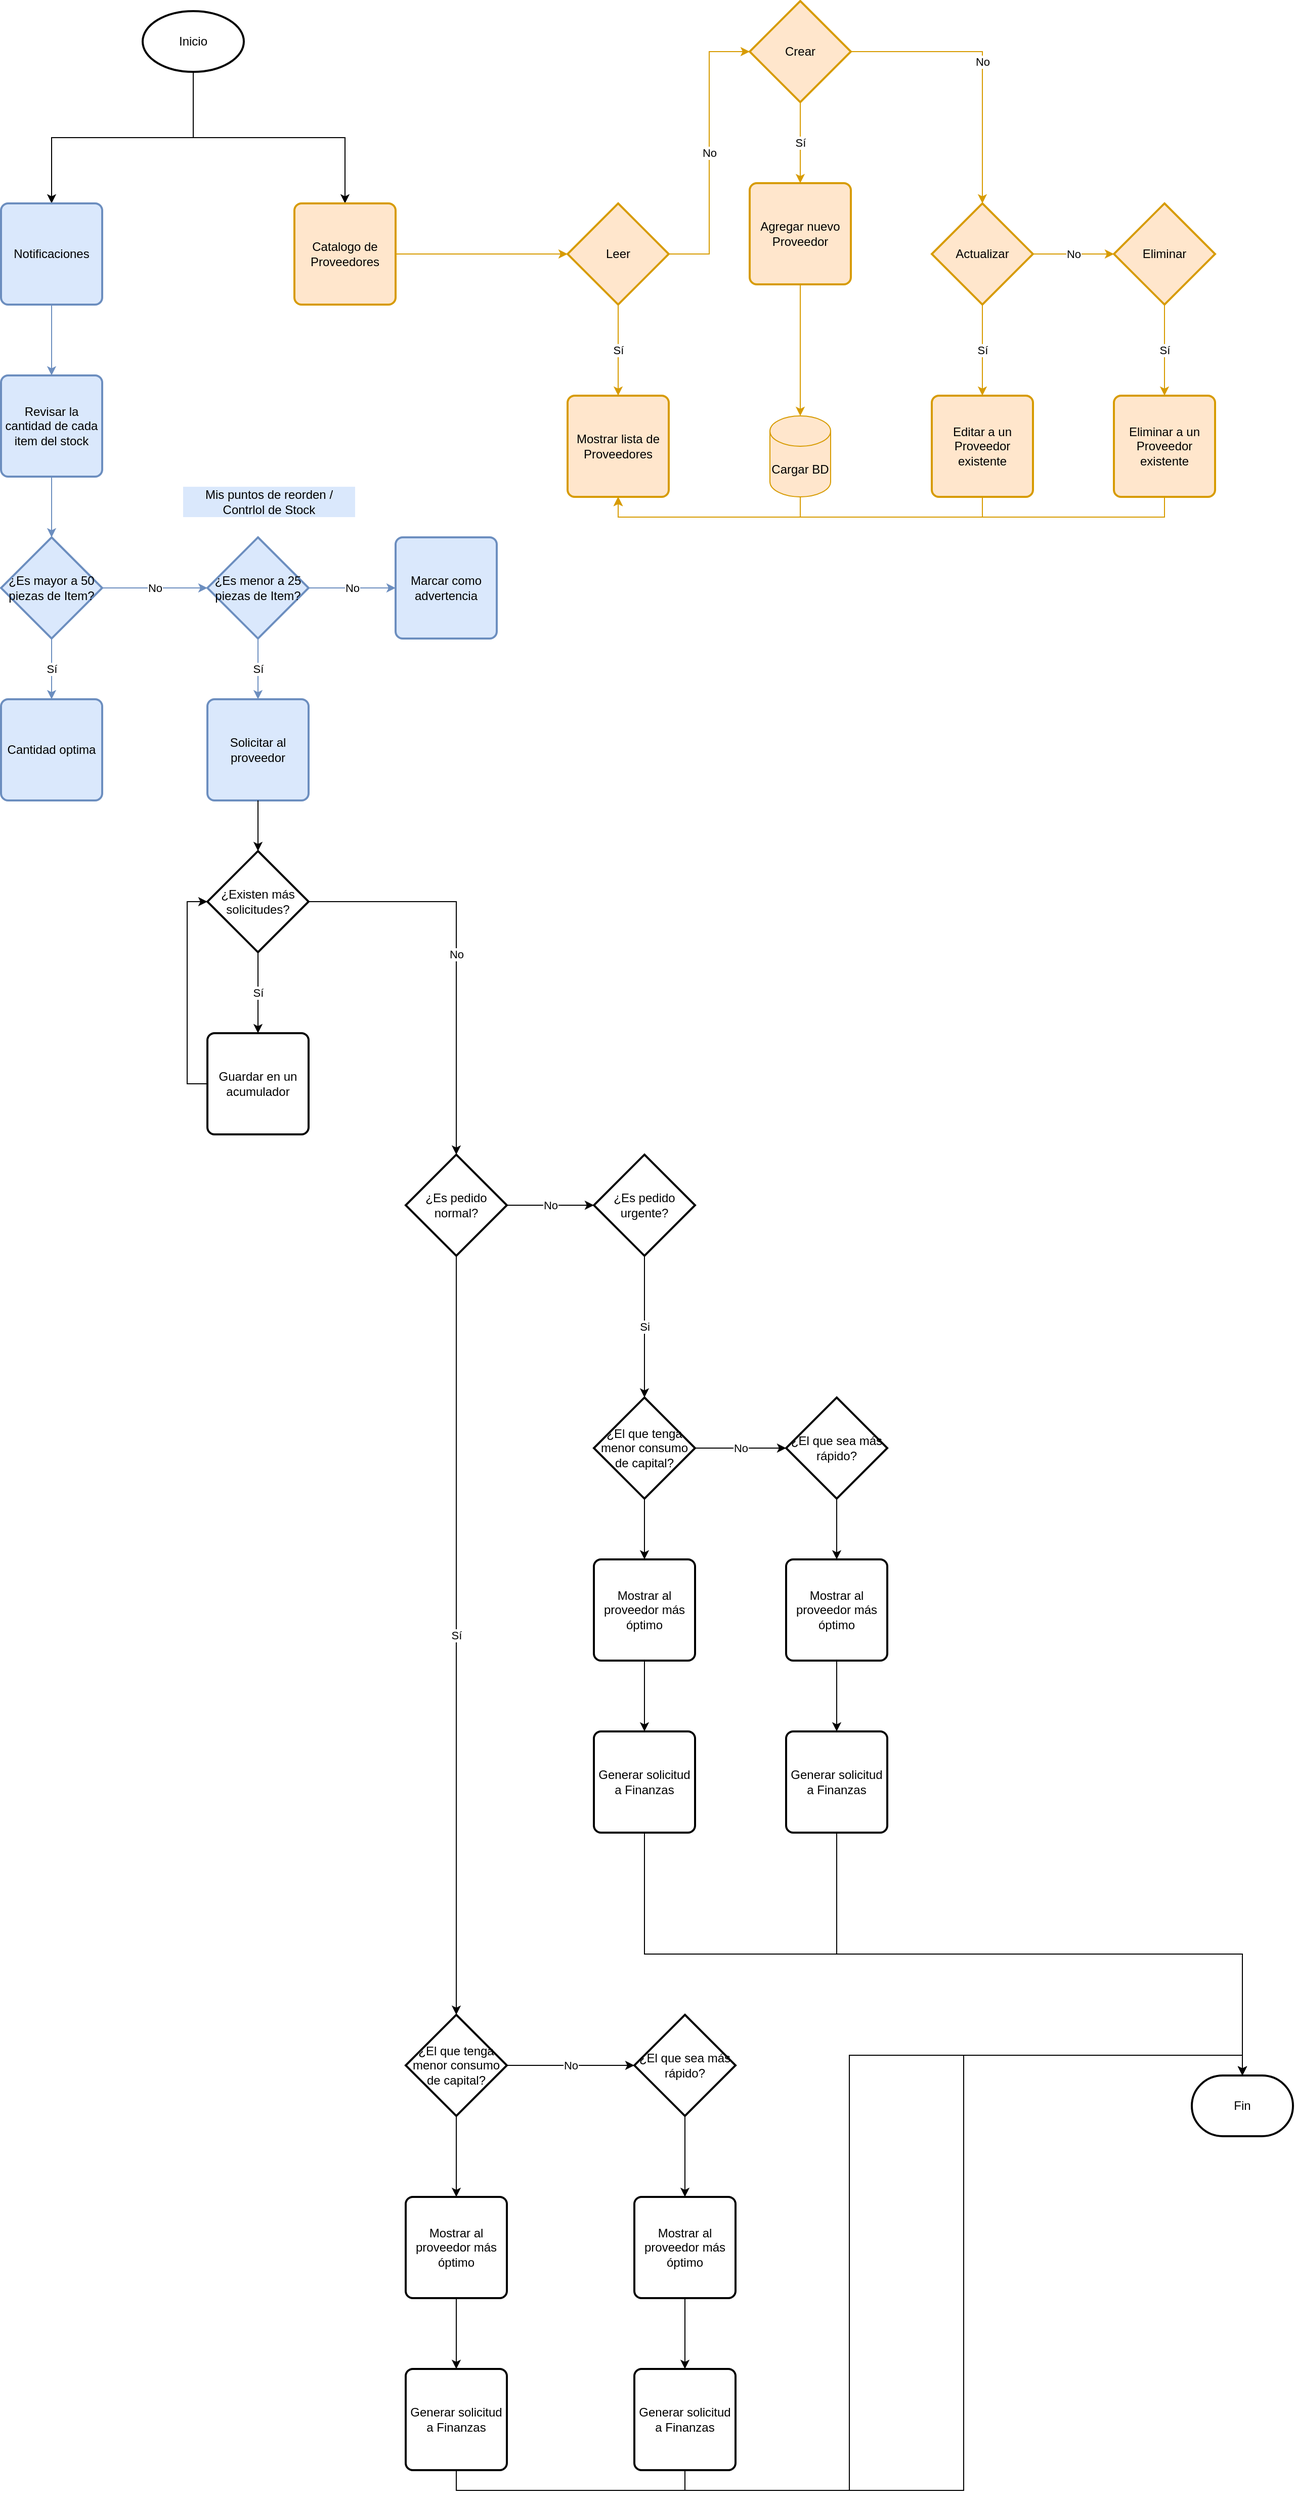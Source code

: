 <mxfile version="27.0.9">
  <diagram name="Página-1" id="Si9PdR-W8FnnPKaAIWtb">
    <mxGraphModel dx="1246" dy="1928" grid="1" gridSize="10" guides="1" tooltips="1" connect="1" arrows="1" fold="1" page="1" pageScale="1" pageWidth="827" pageHeight="1169" math="0" shadow="0">
      <root>
        <mxCell id="0" />
        <mxCell id="1" parent="0" />
        <mxCell id="y1UfGzF3mYjny-DPBC8S-1" value="Revisar la cantidad de cada item del stock" style="rounded=1;whiteSpace=wrap;html=1;absoluteArcSize=1;arcSize=14;strokeWidth=2;fillColor=#dae8fc;strokeColor=#6c8ebf;" parent="1" vertex="1">
          <mxGeometry x="210" y="10" width="100" height="100" as="geometry" />
        </mxCell>
        <mxCell id="y1UfGzF3mYjny-DPBC8S-8" value="Sí" style="edgeStyle=orthogonalEdgeStyle;rounded=0;orthogonalLoop=1;jettySize=auto;html=1;exitX=0.5;exitY=1;exitDx=0;exitDy=0;exitPerimeter=0;entryX=0.5;entryY=0;entryDx=0;entryDy=0;fillColor=#dae8fc;strokeColor=#6c8ebf;" parent="1" source="y1UfGzF3mYjny-DPBC8S-2" target="y1UfGzF3mYjny-DPBC8S-3" edge="1">
          <mxGeometry relative="1" as="geometry" />
        </mxCell>
        <mxCell id="y1UfGzF3mYjny-DPBC8S-9" value="No" style="edgeStyle=orthogonalEdgeStyle;rounded=0;orthogonalLoop=1;jettySize=auto;html=1;exitX=1;exitY=0.5;exitDx=0;exitDy=0;exitPerimeter=0;fillColor=#dae8fc;strokeColor=#6c8ebf;" parent="1" source="y1UfGzF3mYjny-DPBC8S-2" target="y1UfGzF3mYjny-DPBC8S-4" edge="1">
          <mxGeometry relative="1" as="geometry" />
        </mxCell>
        <mxCell id="y1UfGzF3mYjny-DPBC8S-2" value="¿Es mayor a 50 piezas de Item?" style="strokeWidth=2;html=1;shape=mxgraph.flowchart.decision;whiteSpace=wrap;fillColor=#dae8fc;strokeColor=#6c8ebf;" parent="1" vertex="1">
          <mxGeometry x="210" y="170" width="100" height="100" as="geometry" />
        </mxCell>
        <mxCell id="y1UfGzF3mYjny-DPBC8S-3" value="Cantidad optima" style="rounded=1;whiteSpace=wrap;html=1;absoluteArcSize=1;arcSize=14;strokeWidth=2;fillColor=#dae8fc;strokeColor=#6c8ebf;" parent="1" vertex="1">
          <mxGeometry x="210" y="330" width="100" height="100" as="geometry" />
        </mxCell>
        <mxCell id="y1UfGzF3mYjny-DPBC8S-10" value="Sí" style="edgeStyle=orthogonalEdgeStyle;rounded=0;orthogonalLoop=1;jettySize=auto;html=1;exitX=0.5;exitY=1;exitDx=0;exitDy=0;exitPerimeter=0;fillColor=#dae8fc;strokeColor=#6c8ebf;" parent="1" source="y1UfGzF3mYjny-DPBC8S-4" target="y1UfGzF3mYjny-DPBC8S-5" edge="1">
          <mxGeometry relative="1" as="geometry" />
        </mxCell>
        <mxCell id="y1UfGzF3mYjny-DPBC8S-11" value="No" style="edgeStyle=orthogonalEdgeStyle;rounded=0;orthogonalLoop=1;jettySize=auto;html=1;exitX=1;exitY=0.5;exitDx=0;exitDy=0;exitPerimeter=0;fillColor=#dae8fc;strokeColor=#6c8ebf;" parent="1" source="y1UfGzF3mYjny-DPBC8S-4" target="y1UfGzF3mYjny-DPBC8S-6" edge="1">
          <mxGeometry relative="1" as="geometry" />
        </mxCell>
        <mxCell id="y1UfGzF3mYjny-DPBC8S-4" value="¿Es menor a 25 piezas de Item?" style="strokeWidth=2;html=1;shape=mxgraph.flowchart.decision;whiteSpace=wrap;fillColor=#dae8fc;strokeColor=#6c8ebf;" parent="1" vertex="1">
          <mxGeometry x="414" y="170" width="100" height="100" as="geometry" />
        </mxCell>
        <mxCell id="y1UfGzF3mYjny-DPBC8S-5" value="Solicitar al proveedor" style="rounded=1;whiteSpace=wrap;html=1;absoluteArcSize=1;arcSize=14;strokeWidth=2;fillColor=#dae8fc;strokeColor=#6c8ebf;" parent="1" vertex="1">
          <mxGeometry x="414" y="330" width="100" height="100" as="geometry" />
        </mxCell>
        <mxCell id="y1UfGzF3mYjny-DPBC8S-6" value="Marcar como advertencia" style="rounded=1;whiteSpace=wrap;html=1;absoluteArcSize=1;arcSize=14;strokeWidth=2;fillColor=#dae8fc;strokeColor=#6c8ebf;" parent="1" vertex="1">
          <mxGeometry x="600" y="170" width="100" height="100" as="geometry" />
        </mxCell>
        <mxCell id="y1UfGzF3mYjny-DPBC8S-7" style="edgeStyle=orthogonalEdgeStyle;rounded=0;orthogonalLoop=1;jettySize=auto;html=1;exitX=0.5;exitY=1;exitDx=0;exitDy=0;entryX=0.5;entryY=0;entryDx=0;entryDy=0;entryPerimeter=0;fillColor=#dae8fc;strokeColor=#6c8ebf;" parent="1" source="y1UfGzF3mYjny-DPBC8S-1" target="y1UfGzF3mYjny-DPBC8S-2" edge="1">
          <mxGeometry relative="1" as="geometry" />
        </mxCell>
        <mxCell id="y1UfGzF3mYjny-DPBC8S-12" value="Mis puntos de reorden / Contrlol de Stock" style="text;html=1;align=center;verticalAlign=middle;whiteSpace=wrap;rounded=0;fillColor=#dae8fc;strokeColor=none;gradientColor=none;" parent="1" vertex="1">
          <mxGeometry x="390" y="120" width="170" height="30" as="geometry" />
        </mxCell>
        <mxCell id="rQ1RyL4YtpQLSRB3d6i6-26" style="edgeStyle=orthogonalEdgeStyle;rounded=0;orthogonalLoop=1;jettySize=auto;html=1;exitX=0.5;exitY=1;exitDx=0;exitDy=0;exitPerimeter=0;entryX=0.5;entryY=0;entryDx=0;entryDy=0;" parent="1" source="GP2_9fRb6jsG9fSEQ1mg-2" target="rQ1RyL4YtpQLSRB3d6i6-7" edge="1">
          <mxGeometry relative="1" as="geometry" />
        </mxCell>
        <mxCell id="rQ1RyL4YtpQLSRB3d6i6-27" style="edgeStyle=orthogonalEdgeStyle;rounded=0;orthogonalLoop=1;jettySize=auto;html=1;exitX=0.5;exitY=1;exitDx=0;exitDy=0;exitPerimeter=0;entryX=0.5;entryY=0;entryDx=0;entryDy=0;" parent="1" source="GP2_9fRb6jsG9fSEQ1mg-2" target="GP2_9fRb6jsG9fSEQ1mg-3" edge="1">
          <mxGeometry relative="1" as="geometry" />
        </mxCell>
        <mxCell id="GP2_9fRb6jsG9fSEQ1mg-2" value="Inicio" style="strokeWidth=2;html=1;shape=mxgraph.flowchart.start_1;whiteSpace=wrap;" parent="1" vertex="1">
          <mxGeometry x="350" y="-350" width="100" height="60" as="geometry" />
        </mxCell>
        <mxCell id="GP2_9fRb6jsG9fSEQ1mg-4" style="edgeStyle=orthogonalEdgeStyle;rounded=0;orthogonalLoop=1;jettySize=auto;html=1;exitX=0.5;exitY=1;exitDx=0;exitDy=0;fillColor=#dae8fc;strokeColor=#6c8ebf;" parent="1" source="GP2_9fRb6jsG9fSEQ1mg-3" target="y1UfGzF3mYjny-DPBC8S-1" edge="1">
          <mxGeometry relative="1" as="geometry" />
        </mxCell>
        <mxCell id="GP2_9fRb6jsG9fSEQ1mg-3" value="Notificaciones" style="rounded=1;whiteSpace=wrap;html=1;absoluteArcSize=1;arcSize=14;strokeWidth=2;fillColor=#dae8fc;strokeColor=#6c8ebf;" parent="1" vertex="1">
          <mxGeometry x="210" y="-160" width="100" height="100" as="geometry" />
        </mxCell>
        <mxCell id="GP2_9fRb6jsG9fSEQ1mg-9" value="No" style="edgeStyle=orthogonalEdgeStyle;rounded=0;orthogonalLoop=1;jettySize=auto;html=1;exitX=1;exitY=0.5;exitDx=0;exitDy=0;exitPerimeter=0;" parent="1" source="GP2_9fRb6jsG9fSEQ1mg-6" target="GP2_9fRb6jsG9fSEQ1mg-7" edge="1">
          <mxGeometry relative="1" as="geometry" />
        </mxCell>
        <mxCell id="XgwGahx4obBgcmmxPO0F-2" value="Sí" style="edgeStyle=orthogonalEdgeStyle;rounded=0;orthogonalLoop=1;jettySize=auto;html=1;exitX=0.5;exitY=1;exitDx=0;exitDy=0;exitPerimeter=0;" parent="1" source="GP2_9fRb6jsG9fSEQ1mg-6" target="GP2_9fRb6jsG9fSEQ1mg-10" edge="1">
          <mxGeometry relative="1" as="geometry" />
        </mxCell>
        <mxCell id="GP2_9fRb6jsG9fSEQ1mg-6" value="¿Es pedido normal?" style="strokeWidth=2;html=1;shape=mxgraph.flowchart.decision;whiteSpace=wrap;" parent="1" vertex="1">
          <mxGeometry x="610" y="780" width="100" height="100" as="geometry" />
        </mxCell>
        <mxCell id="XgwGahx4obBgcmmxPO0F-6" value="Si" style="edgeStyle=orthogonalEdgeStyle;rounded=0;orthogonalLoop=1;jettySize=auto;html=1;exitX=0.5;exitY=1;exitDx=0;exitDy=0;exitPerimeter=0;" parent="1" source="GP2_9fRb6jsG9fSEQ1mg-7" target="XgwGahx4obBgcmmxPO0F-4" edge="1">
          <mxGeometry relative="1" as="geometry" />
        </mxCell>
        <mxCell id="GP2_9fRb6jsG9fSEQ1mg-7" value="¿Es pedido urgente?" style="strokeWidth=2;html=1;shape=mxgraph.flowchart.decision;whiteSpace=wrap;" parent="1" vertex="1">
          <mxGeometry x="796" y="780" width="100" height="100" as="geometry" />
        </mxCell>
        <mxCell id="XgwGahx4obBgcmmxPO0F-15" style="edgeStyle=orthogonalEdgeStyle;rounded=0;orthogonalLoop=1;jettySize=auto;html=1;exitX=0.5;exitY=1;exitDx=0;exitDy=0;exitPerimeter=0;" parent="1" source="GP2_9fRb6jsG9fSEQ1mg-10" target="XgwGahx4obBgcmmxPO0F-12" edge="1">
          <mxGeometry relative="1" as="geometry" />
        </mxCell>
        <mxCell id="GP2_9fRb6jsG9fSEQ1mg-10" value="¿El que tenga menor consumo de capital?" style="strokeWidth=2;html=1;shape=mxgraph.flowchart.decision;whiteSpace=wrap;" parent="1" vertex="1">
          <mxGeometry x="610" y="1630" width="100" height="100" as="geometry" />
        </mxCell>
        <mxCell id="XgwGahx4obBgcmmxPO0F-14" style="edgeStyle=orthogonalEdgeStyle;rounded=0;orthogonalLoop=1;jettySize=auto;html=1;exitX=0.5;exitY=1;exitDx=0;exitDy=0;exitPerimeter=0;" parent="1" source="XgwGahx4obBgcmmxPO0F-1" target="XgwGahx4obBgcmmxPO0F-13" edge="1">
          <mxGeometry relative="1" as="geometry" />
        </mxCell>
        <mxCell id="XgwGahx4obBgcmmxPO0F-1" value="¿El que sea más rápido?" style="strokeWidth=2;html=1;shape=mxgraph.flowchart.decision;whiteSpace=wrap;" parent="1" vertex="1">
          <mxGeometry x="836" y="1630" width="100" height="100" as="geometry" />
        </mxCell>
        <mxCell id="XgwGahx4obBgcmmxPO0F-3" value="No" style="edgeStyle=orthogonalEdgeStyle;rounded=0;orthogonalLoop=1;jettySize=auto;html=1;exitX=1;exitY=0.5;exitDx=0;exitDy=0;exitPerimeter=0;entryX=0;entryY=0.5;entryDx=0;entryDy=0;entryPerimeter=0;" parent="1" source="GP2_9fRb6jsG9fSEQ1mg-10" target="XgwGahx4obBgcmmxPO0F-1" edge="1">
          <mxGeometry relative="1" as="geometry" />
        </mxCell>
        <mxCell id="XgwGahx4obBgcmmxPO0F-9" style="edgeStyle=orthogonalEdgeStyle;rounded=0;orthogonalLoop=1;jettySize=auto;html=1;exitX=0.5;exitY=1;exitDx=0;exitDy=0;exitPerimeter=0;" parent="1" source="XgwGahx4obBgcmmxPO0F-4" target="XgwGahx4obBgcmmxPO0F-8" edge="1">
          <mxGeometry relative="1" as="geometry" />
        </mxCell>
        <mxCell id="XgwGahx4obBgcmmxPO0F-4" value="¿El que tenga menor consumo de capital?" style="strokeWidth=2;html=1;shape=mxgraph.flowchart.decision;whiteSpace=wrap;" parent="1" vertex="1">
          <mxGeometry x="796" y="1020" width="100" height="100" as="geometry" />
        </mxCell>
        <mxCell id="XgwGahx4obBgcmmxPO0F-11" style="edgeStyle=orthogonalEdgeStyle;rounded=0;orthogonalLoop=1;jettySize=auto;html=1;exitX=0.5;exitY=1;exitDx=0;exitDy=0;exitPerimeter=0;entryX=0.5;entryY=0;entryDx=0;entryDy=0;" parent="1" source="XgwGahx4obBgcmmxPO0F-5" target="XgwGahx4obBgcmmxPO0F-10" edge="1">
          <mxGeometry relative="1" as="geometry" />
        </mxCell>
        <mxCell id="XgwGahx4obBgcmmxPO0F-5" value="¿El que sea más rápido?" style="strokeWidth=2;html=1;shape=mxgraph.flowchart.decision;whiteSpace=wrap;" parent="1" vertex="1">
          <mxGeometry x="986" y="1020" width="100" height="100" as="geometry" />
        </mxCell>
        <mxCell id="XgwGahx4obBgcmmxPO0F-7" value="No" style="edgeStyle=orthogonalEdgeStyle;rounded=0;orthogonalLoop=1;jettySize=auto;html=1;exitX=1;exitY=0.5;exitDx=0;exitDy=0;exitPerimeter=0;entryX=0;entryY=0.5;entryDx=0;entryDy=0;entryPerimeter=0;" parent="1" source="XgwGahx4obBgcmmxPO0F-4" target="XgwGahx4obBgcmmxPO0F-5" edge="1">
          <mxGeometry relative="1" as="geometry" />
        </mxCell>
        <mxCell id="XgwGahx4obBgcmmxPO0F-17" style="edgeStyle=orthogonalEdgeStyle;rounded=0;orthogonalLoop=1;jettySize=auto;html=1;exitX=0.5;exitY=1;exitDx=0;exitDy=0;" parent="1" source="XgwGahx4obBgcmmxPO0F-8" target="XgwGahx4obBgcmmxPO0F-16" edge="1">
          <mxGeometry relative="1" as="geometry" />
        </mxCell>
        <mxCell id="XgwGahx4obBgcmmxPO0F-8" value="Mostrar al proveedor más óptimo" style="rounded=1;whiteSpace=wrap;html=1;absoluteArcSize=1;arcSize=14;strokeWidth=2;" parent="1" vertex="1">
          <mxGeometry x="796" y="1180" width="100" height="100" as="geometry" />
        </mxCell>
        <mxCell id="rQ1RyL4YtpQLSRB3d6i6-2" style="edgeStyle=orthogonalEdgeStyle;rounded=0;orthogonalLoop=1;jettySize=auto;html=1;exitX=0.5;exitY=1;exitDx=0;exitDy=0;" parent="1" source="XgwGahx4obBgcmmxPO0F-10" target="rQ1RyL4YtpQLSRB3d6i6-1" edge="1">
          <mxGeometry relative="1" as="geometry" />
        </mxCell>
        <mxCell id="XgwGahx4obBgcmmxPO0F-10" value="Mostrar al proveedor más óptimo" style="rounded=1;whiteSpace=wrap;html=1;absoluteArcSize=1;arcSize=14;strokeWidth=2;" parent="1" vertex="1">
          <mxGeometry x="986" y="1180" width="100" height="100" as="geometry" />
        </mxCell>
        <mxCell id="rQ1RyL4YtpQLSRB3d6i6-4" style="edgeStyle=orthogonalEdgeStyle;rounded=0;orthogonalLoop=1;jettySize=auto;html=1;exitX=0.5;exitY=1;exitDx=0;exitDy=0;entryX=0.5;entryY=0;entryDx=0;entryDy=0;" parent="1" source="XgwGahx4obBgcmmxPO0F-12" target="rQ1RyL4YtpQLSRB3d6i6-3" edge="1">
          <mxGeometry relative="1" as="geometry" />
        </mxCell>
        <mxCell id="XgwGahx4obBgcmmxPO0F-12" value="Mostrar al proveedor más óptimo" style="rounded=1;whiteSpace=wrap;html=1;absoluteArcSize=1;arcSize=14;strokeWidth=2;" parent="1" vertex="1">
          <mxGeometry x="610" y="1810" width="100" height="100" as="geometry" />
        </mxCell>
        <mxCell id="rQ1RyL4YtpQLSRB3d6i6-6" style="edgeStyle=orthogonalEdgeStyle;rounded=0;orthogonalLoop=1;jettySize=auto;html=1;exitX=0.5;exitY=1;exitDx=0;exitDy=0;" parent="1" source="XgwGahx4obBgcmmxPO0F-13" target="rQ1RyL4YtpQLSRB3d6i6-5" edge="1">
          <mxGeometry relative="1" as="geometry" />
        </mxCell>
        <mxCell id="XgwGahx4obBgcmmxPO0F-13" value="Mostrar al proveedor más óptimo" style="rounded=1;whiteSpace=wrap;html=1;absoluteArcSize=1;arcSize=14;strokeWidth=2;" parent="1" vertex="1">
          <mxGeometry x="836" y="1810" width="100" height="100" as="geometry" />
        </mxCell>
        <mxCell id="XgwGahx4obBgcmmxPO0F-16" value="Generar solicitud a Finanzas" style="rounded=1;whiteSpace=wrap;html=1;absoluteArcSize=1;arcSize=14;strokeWidth=2;" parent="1" vertex="1">
          <mxGeometry x="796" y="1350" width="100" height="100" as="geometry" />
        </mxCell>
        <mxCell id="rQ1RyL4YtpQLSRB3d6i6-1" value="Generar solicitud a Finanzas" style="rounded=1;whiteSpace=wrap;html=1;absoluteArcSize=1;arcSize=14;strokeWidth=2;" parent="1" vertex="1">
          <mxGeometry x="986" y="1350" width="100" height="100" as="geometry" />
        </mxCell>
        <mxCell id="rQ1RyL4YtpQLSRB3d6i6-3" value="Generar solicitud a Finanzas" style="rounded=1;whiteSpace=wrap;html=1;absoluteArcSize=1;arcSize=14;strokeWidth=2;" parent="1" vertex="1">
          <mxGeometry x="610" y="1980" width="100" height="100" as="geometry" />
        </mxCell>
        <mxCell id="rQ1RyL4YtpQLSRB3d6i6-5" value="Generar solicitud a Finanzas" style="rounded=1;whiteSpace=wrap;html=1;absoluteArcSize=1;arcSize=14;strokeWidth=2;" parent="1" vertex="1">
          <mxGeometry x="836" y="1980" width="100" height="100" as="geometry" />
        </mxCell>
        <mxCell id="rQ1RyL4YtpQLSRB3d6i6-7" value="Catalogo de Proveedores" style="rounded=1;whiteSpace=wrap;html=1;absoluteArcSize=1;arcSize=14;strokeWidth=2;fillColor=#ffe6cc;strokeColor=#d79b00;" parent="1" vertex="1">
          <mxGeometry x="500" y="-160" width="100" height="100" as="geometry" />
        </mxCell>
        <mxCell id="rQ1RyL4YtpQLSRB3d6i6-8" value="Mostrar lista de Proveedores" style="rounded=1;whiteSpace=wrap;html=1;absoluteArcSize=1;arcSize=14;strokeWidth=2;fillColor=#ffe6cc;strokeColor=#d79b00;" parent="1" vertex="1">
          <mxGeometry x="770" y="30" width="100" height="100" as="geometry" />
        </mxCell>
        <mxCell id="soa-nvEVilf6b3IacsVn-2" style="edgeStyle=orthogonalEdgeStyle;rounded=0;orthogonalLoop=1;jettySize=auto;html=1;exitX=0.5;exitY=1;exitDx=0;exitDy=0;fillColor=#ffe6cc;strokeColor=#d79b00;" edge="1" parent="1" source="rQ1RyL4YtpQLSRB3d6i6-9" target="soa-nvEVilf6b3IacsVn-1">
          <mxGeometry relative="1" as="geometry" />
        </mxCell>
        <mxCell id="rQ1RyL4YtpQLSRB3d6i6-9" value="Agregar nuevo Proveedor" style="rounded=1;whiteSpace=wrap;html=1;absoluteArcSize=1;arcSize=14;strokeWidth=2;fillColor=#ffe6cc;strokeColor=#d79b00;" parent="1" vertex="1">
          <mxGeometry x="950" y="-180" width="100" height="100" as="geometry" />
        </mxCell>
        <mxCell id="soa-nvEVilf6b3IacsVn-4" style="edgeStyle=orthogonalEdgeStyle;rounded=0;orthogonalLoop=1;jettySize=auto;html=1;exitX=0.5;exitY=1;exitDx=0;exitDy=0;entryX=0.5;entryY=1;entryDx=0;entryDy=0;fillColor=#ffe6cc;strokeColor=#d79b00;" edge="1" parent="1" source="rQ1RyL4YtpQLSRB3d6i6-10" target="rQ1RyL4YtpQLSRB3d6i6-8">
          <mxGeometry relative="1" as="geometry" />
        </mxCell>
        <mxCell id="rQ1RyL4YtpQLSRB3d6i6-10" value="Editar a un Proveedor existente" style="rounded=1;whiteSpace=wrap;html=1;absoluteArcSize=1;arcSize=14;strokeWidth=2;fillColor=#ffe6cc;strokeColor=#d79b00;" parent="1" vertex="1">
          <mxGeometry x="1130" y="30" width="100" height="100" as="geometry" />
        </mxCell>
        <mxCell id="soa-nvEVilf6b3IacsVn-6" style="edgeStyle=orthogonalEdgeStyle;rounded=0;orthogonalLoop=1;jettySize=auto;html=1;exitX=0.5;exitY=1;exitDx=0;exitDy=0;entryX=0.5;entryY=1;entryDx=0;entryDy=0;fillColor=#ffe6cc;strokeColor=#d79b00;" edge="1" parent="1" source="rQ1RyL4YtpQLSRB3d6i6-11" target="rQ1RyL4YtpQLSRB3d6i6-8">
          <mxGeometry relative="1" as="geometry" />
        </mxCell>
        <mxCell id="rQ1RyL4YtpQLSRB3d6i6-11" value="Eliminar a un Proveedor existente" style="rounded=1;whiteSpace=wrap;html=1;absoluteArcSize=1;arcSize=14;strokeWidth=2;fillColor=#ffe6cc;strokeColor=#d79b00;" parent="1" vertex="1">
          <mxGeometry x="1310" y="30" width="100" height="100" as="geometry" />
        </mxCell>
        <mxCell id="rQ1RyL4YtpQLSRB3d6i6-14" value="Sí" style="edgeStyle=orthogonalEdgeStyle;rounded=0;orthogonalLoop=1;jettySize=auto;html=1;exitX=0.5;exitY=1;exitDx=0;exitDy=0;exitPerimeter=0;entryX=0.5;entryY=0;entryDx=0;entryDy=0;fillColor=#ffe6cc;strokeColor=#d79b00;" parent="1" source="rQ1RyL4YtpQLSRB3d6i6-12" target="rQ1RyL4YtpQLSRB3d6i6-8" edge="1">
          <mxGeometry relative="1" as="geometry" />
        </mxCell>
        <mxCell id="rQ1RyL4YtpQLSRB3d6i6-12" value="Leer" style="strokeWidth=2;html=1;shape=mxgraph.flowchart.decision;whiteSpace=wrap;fillColor=#ffe6cc;strokeColor=#d79b00;" parent="1" vertex="1">
          <mxGeometry x="770" y="-160" width="100" height="100" as="geometry" />
        </mxCell>
        <mxCell id="rQ1RyL4YtpQLSRB3d6i6-13" style="edgeStyle=orthogonalEdgeStyle;rounded=0;orthogonalLoop=1;jettySize=auto;html=1;exitX=1;exitY=0.5;exitDx=0;exitDy=0;entryX=0;entryY=0.5;entryDx=0;entryDy=0;entryPerimeter=0;fillColor=#ffe6cc;strokeColor=#d79b00;" parent="1" source="rQ1RyL4YtpQLSRB3d6i6-7" target="rQ1RyL4YtpQLSRB3d6i6-12" edge="1">
          <mxGeometry relative="1" as="geometry" />
        </mxCell>
        <mxCell id="rQ1RyL4YtpQLSRB3d6i6-18" value="Sí" style="edgeStyle=orthogonalEdgeStyle;rounded=0;orthogonalLoop=1;jettySize=auto;html=1;exitX=0.5;exitY=1;exitDx=0;exitDy=0;exitPerimeter=0;entryX=0.5;entryY=0;entryDx=0;entryDy=0;fillColor=#ffe6cc;strokeColor=#d79b00;" parent="1" source="rQ1RyL4YtpQLSRB3d6i6-16" target="rQ1RyL4YtpQLSRB3d6i6-9" edge="1">
          <mxGeometry relative="1" as="geometry" />
        </mxCell>
        <mxCell id="rQ1RyL4YtpQLSRB3d6i6-20" value="No" style="edgeStyle=orthogonalEdgeStyle;rounded=0;orthogonalLoop=1;jettySize=auto;html=1;exitX=1;exitY=0.5;exitDx=0;exitDy=0;exitPerimeter=0;fillColor=#ffe6cc;strokeColor=#d79b00;" parent="1" source="rQ1RyL4YtpQLSRB3d6i6-16" target="rQ1RyL4YtpQLSRB3d6i6-19" edge="1">
          <mxGeometry relative="1" as="geometry" />
        </mxCell>
        <mxCell id="rQ1RyL4YtpQLSRB3d6i6-16" value="Crear" style="strokeWidth=2;html=1;shape=mxgraph.flowchart.decision;whiteSpace=wrap;fillColor=#ffe6cc;strokeColor=#d79b00;" parent="1" vertex="1">
          <mxGeometry x="950" y="-360" width="100" height="100" as="geometry" />
        </mxCell>
        <mxCell id="rQ1RyL4YtpQLSRB3d6i6-17" value="No" style="edgeStyle=orthogonalEdgeStyle;rounded=0;orthogonalLoop=1;jettySize=auto;html=1;exitX=1;exitY=0.5;exitDx=0;exitDy=0;exitPerimeter=0;entryX=0;entryY=0.5;entryDx=0;entryDy=0;entryPerimeter=0;fillColor=#ffe6cc;strokeColor=#d79b00;" parent="1" source="rQ1RyL4YtpQLSRB3d6i6-12" target="rQ1RyL4YtpQLSRB3d6i6-16" edge="1">
          <mxGeometry relative="1" as="geometry" />
        </mxCell>
        <mxCell id="rQ1RyL4YtpQLSRB3d6i6-21" value="Sí" style="edgeStyle=orthogonalEdgeStyle;rounded=0;orthogonalLoop=1;jettySize=auto;html=1;exitX=0.5;exitY=1;exitDx=0;exitDy=0;exitPerimeter=0;entryX=0.5;entryY=0;entryDx=0;entryDy=0;fillColor=#ffe6cc;strokeColor=#d79b00;" parent="1" source="rQ1RyL4YtpQLSRB3d6i6-19" target="rQ1RyL4YtpQLSRB3d6i6-10" edge="1">
          <mxGeometry relative="1" as="geometry" />
        </mxCell>
        <mxCell id="rQ1RyL4YtpQLSRB3d6i6-19" value="Actualizar" style="strokeWidth=2;html=1;shape=mxgraph.flowchart.decision;whiteSpace=wrap;fillColor=#ffe6cc;strokeColor=#d79b00;" parent="1" vertex="1">
          <mxGeometry x="1130" y="-160" width="100" height="100" as="geometry" />
        </mxCell>
        <mxCell id="rQ1RyL4YtpQLSRB3d6i6-25" value="Sí" style="edgeStyle=orthogonalEdgeStyle;rounded=0;orthogonalLoop=1;jettySize=auto;html=1;exitX=0.5;exitY=1;exitDx=0;exitDy=0;exitPerimeter=0;entryX=0.5;entryY=0;entryDx=0;entryDy=0;fillColor=#ffe6cc;strokeColor=#d79b00;" parent="1" source="rQ1RyL4YtpQLSRB3d6i6-22" target="rQ1RyL4YtpQLSRB3d6i6-11" edge="1">
          <mxGeometry relative="1" as="geometry" />
        </mxCell>
        <mxCell id="rQ1RyL4YtpQLSRB3d6i6-22" value="Eliminar" style="strokeWidth=2;html=1;shape=mxgraph.flowchart.decision;whiteSpace=wrap;fillColor=#ffe6cc;strokeColor=#d79b00;" parent="1" vertex="1">
          <mxGeometry x="1310" y="-160" width="100" height="100" as="geometry" />
        </mxCell>
        <mxCell id="rQ1RyL4YtpQLSRB3d6i6-23" value="No" style="edgeStyle=orthogonalEdgeStyle;rounded=0;orthogonalLoop=1;jettySize=auto;html=1;exitX=1;exitY=0.5;exitDx=0;exitDy=0;exitPerimeter=0;entryX=0;entryY=0.5;entryDx=0;entryDy=0;entryPerimeter=0;fillColor=#ffe6cc;strokeColor=#d79b00;" parent="1" source="rQ1RyL4YtpQLSRB3d6i6-19" target="rQ1RyL4YtpQLSRB3d6i6-22" edge="1">
          <mxGeometry relative="1" as="geometry" />
        </mxCell>
        <mxCell id="rQ1RyL4YtpQLSRB3d6i6-31" value="Fin" style="strokeWidth=2;html=1;shape=mxgraph.flowchart.terminator;whiteSpace=wrap;" parent="1" vertex="1">
          <mxGeometry x="1387" y="1690" width="100" height="60" as="geometry" />
        </mxCell>
        <mxCell id="rQ1RyL4YtpQLSRB3d6i6-32" style="edgeStyle=orthogonalEdgeStyle;rounded=0;orthogonalLoop=1;jettySize=auto;html=1;exitX=0.5;exitY=1;exitDx=0;exitDy=0;entryX=0.5;entryY=0;entryDx=0;entryDy=0;entryPerimeter=0;" parent="1" source="rQ1RyL4YtpQLSRB3d6i6-3" target="rQ1RyL4YtpQLSRB3d6i6-31" edge="1">
          <mxGeometry relative="1" as="geometry" />
        </mxCell>
        <mxCell id="rQ1RyL4YtpQLSRB3d6i6-33" style="edgeStyle=orthogonalEdgeStyle;rounded=0;orthogonalLoop=1;jettySize=auto;html=1;exitX=0.5;exitY=1;exitDx=0;exitDy=0;entryX=0.5;entryY=0;entryDx=0;entryDy=0;entryPerimeter=0;" parent="1" source="rQ1RyL4YtpQLSRB3d6i6-5" target="rQ1RyL4YtpQLSRB3d6i6-31" edge="1">
          <mxGeometry relative="1" as="geometry" />
        </mxCell>
        <mxCell id="rQ1RyL4YtpQLSRB3d6i6-34" style="edgeStyle=orthogonalEdgeStyle;rounded=0;orthogonalLoop=1;jettySize=auto;html=1;exitX=0.5;exitY=1;exitDx=0;exitDy=0;entryX=0.5;entryY=0;entryDx=0;entryDy=0;entryPerimeter=0;" parent="1" source="XgwGahx4obBgcmmxPO0F-16" target="rQ1RyL4YtpQLSRB3d6i6-31" edge="1">
          <mxGeometry relative="1" as="geometry" />
        </mxCell>
        <mxCell id="rQ1RyL4YtpQLSRB3d6i6-35" style="edgeStyle=orthogonalEdgeStyle;rounded=0;orthogonalLoop=1;jettySize=auto;html=1;exitX=0.5;exitY=1;exitDx=0;exitDy=0;entryX=0.5;entryY=0;entryDx=0;entryDy=0;entryPerimeter=0;" parent="1" source="rQ1RyL4YtpQLSRB3d6i6-1" target="rQ1RyL4YtpQLSRB3d6i6-31" edge="1">
          <mxGeometry relative="1" as="geometry" />
        </mxCell>
        <mxCell id="soa-nvEVilf6b3IacsVn-5" style="edgeStyle=orthogonalEdgeStyle;rounded=0;orthogonalLoop=1;jettySize=auto;html=1;exitX=0.5;exitY=1;exitDx=0;exitDy=0;exitPerimeter=0;entryX=0.5;entryY=1;entryDx=0;entryDy=0;fillColor=#ffe6cc;strokeColor=#d79b00;" edge="1" parent="1" source="soa-nvEVilf6b3IacsVn-1" target="rQ1RyL4YtpQLSRB3d6i6-8">
          <mxGeometry relative="1" as="geometry" />
        </mxCell>
        <mxCell id="soa-nvEVilf6b3IacsVn-1" value="Cargar BD" style="shape=cylinder3;whiteSpace=wrap;html=1;boundedLbl=1;backgroundOutline=1;size=15;fillColor=#ffe6cc;strokeColor=#d79b00;" vertex="1" parent="1">
          <mxGeometry x="970" y="50" width="60" height="80" as="geometry" />
        </mxCell>
        <mxCell id="soa-nvEVilf6b3IacsVn-12" value="Sí" style="edgeStyle=orthogonalEdgeStyle;rounded=0;orthogonalLoop=1;jettySize=auto;html=1;exitX=0.5;exitY=1;exitDx=0;exitDy=0;exitPerimeter=0;entryX=0.5;entryY=0;entryDx=0;entryDy=0;" edge="1" parent="1" source="soa-nvEVilf6b3IacsVn-10" target="soa-nvEVilf6b3IacsVn-11">
          <mxGeometry relative="1" as="geometry" />
        </mxCell>
        <mxCell id="soa-nvEVilf6b3IacsVn-10" value="¿Existen más solicitudes?" style="strokeWidth=2;html=1;shape=mxgraph.flowchart.decision;whiteSpace=wrap;" vertex="1" parent="1">
          <mxGeometry x="414" y="480" width="100" height="100" as="geometry" />
        </mxCell>
        <mxCell id="soa-nvEVilf6b3IacsVn-11" value="Guardar en un acumulador" style="rounded=1;whiteSpace=wrap;html=1;absoluteArcSize=1;arcSize=14;strokeWidth=2;" vertex="1" parent="1">
          <mxGeometry x="414" y="660" width="100" height="100" as="geometry" />
        </mxCell>
        <mxCell id="soa-nvEVilf6b3IacsVn-13" style="edgeStyle=orthogonalEdgeStyle;rounded=0;orthogonalLoop=1;jettySize=auto;html=1;exitX=0.5;exitY=1;exitDx=0;exitDy=0;entryX=0.5;entryY=0;entryDx=0;entryDy=0;entryPerimeter=0;" edge="1" parent="1" source="y1UfGzF3mYjny-DPBC8S-5" target="soa-nvEVilf6b3IacsVn-10">
          <mxGeometry relative="1" as="geometry" />
        </mxCell>
        <mxCell id="soa-nvEVilf6b3IacsVn-14" style="edgeStyle=orthogonalEdgeStyle;rounded=0;orthogonalLoop=1;jettySize=auto;html=1;exitX=0;exitY=0.5;exitDx=0;exitDy=0;entryX=0;entryY=0.5;entryDx=0;entryDy=0;entryPerimeter=0;" edge="1" parent="1" source="soa-nvEVilf6b3IacsVn-11" target="soa-nvEVilf6b3IacsVn-10">
          <mxGeometry relative="1" as="geometry" />
        </mxCell>
        <mxCell id="soa-nvEVilf6b3IacsVn-15" value="No" style="edgeStyle=orthogonalEdgeStyle;rounded=0;orthogonalLoop=1;jettySize=auto;html=1;exitX=1;exitY=0.5;exitDx=0;exitDy=0;exitPerimeter=0;entryX=0.5;entryY=0;entryDx=0;entryDy=0;entryPerimeter=0;" edge="1" parent="1" source="soa-nvEVilf6b3IacsVn-10" target="GP2_9fRb6jsG9fSEQ1mg-6">
          <mxGeometry relative="1" as="geometry" />
        </mxCell>
      </root>
    </mxGraphModel>
  </diagram>
</mxfile>
